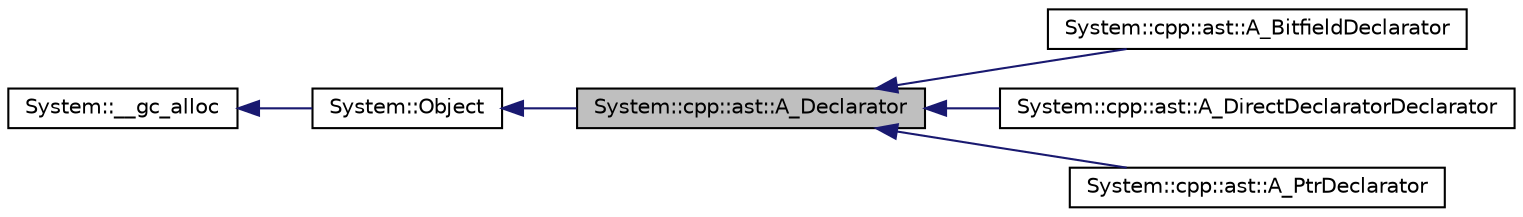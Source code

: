 digraph G
{
  edge [fontname="Helvetica",fontsize="10",labelfontname="Helvetica",labelfontsize="10"];
  node [fontname="Helvetica",fontsize="10",shape=record];
  rankdir="LR";
  Node1 [label="System::cpp::ast::A_Declarator",height=0.2,width=0.4,color="black", fillcolor="grey75", style="filled" fontcolor="black"];
  Node2 -> Node1 [dir="back",color="midnightblue",fontsize="10",style="solid",fontname="Helvetica"];
  Node2 [label="System::Object",height=0.2,width=0.4,color="black", fillcolor="white", style="filled",URL="$class_system_1_1_object.html"];
  Node3 -> Node2 [dir="back",color="midnightblue",fontsize="10",style="solid",fontname="Helvetica"];
  Node3 [label="System::__gc_alloc",height=0.2,width=0.4,color="black", fillcolor="white", style="filled",URL="$class_system_1_1____gc__alloc.html"];
  Node1 -> Node4 [dir="back",color="midnightblue",fontsize="10",style="solid",fontname="Helvetica"];
  Node4 [label="System::cpp::ast::A_BitfieldDeclarator",height=0.2,width=0.4,color="black", fillcolor="white", style="filled",URL="$class_system_1_1cpp_1_1ast_1_1_a___bitfield_declarator.html"];
  Node1 -> Node5 [dir="back",color="midnightblue",fontsize="10",style="solid",fontname="Helvetica"];
  Node5 [label="System::cpp::ast::A_DirectDeclaratorDeclarator",height=0.2,width=0.4,color="black", fillcolor="white", style="filled",URL="$class_system_1_1cpp_1_1ast_1_1_a___direct_declarator_declarator.html"];
  Node1 -> Node6 [dir="back",color="midnightblue",fontsize="10",style="solid",fontname="Helvetica"];
  Node6 [label="System::cpp::ast::A_PtrDeclarator",height=0.2,width=0.4,color="black", fillcolor="white", style="filled",URL="$class_system_1_1cpp_1_1ast_1_1_a___ptr_declarator.html"];
}
